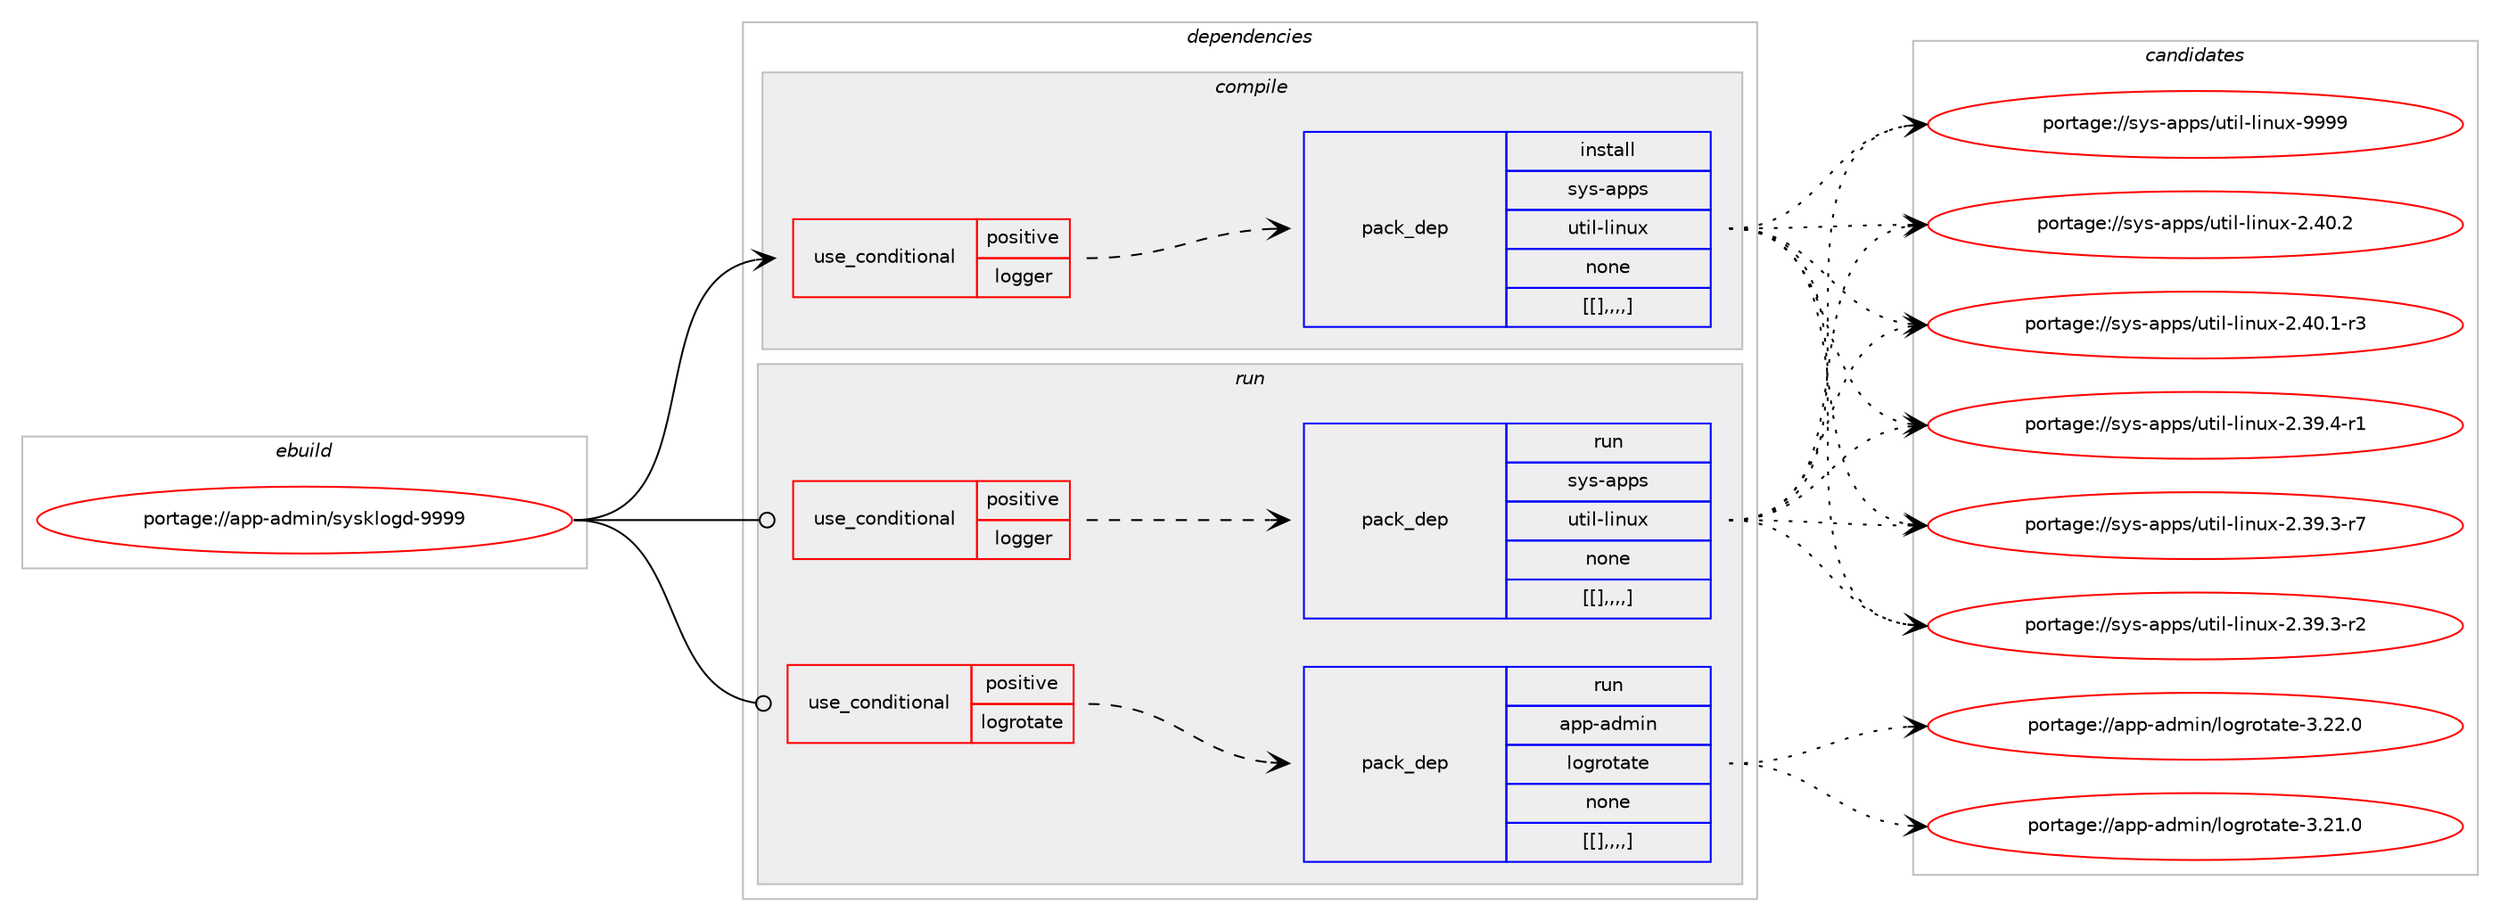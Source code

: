 digraph prolog {

# *************
# Graph options
# *************

newrank=true;
concentrate=true;
compound=true;
graph [rankdir=LR,fontname=Helvetica,fontsize=10,ranksep=1.5];#, ranksep=2.5, nodesep=0.2];
edge  [arrowhead=vee];
node  [fontname=Helvetica,fontsize=10];

# **********
# The ebuild
# **********

subgraph cluster_leftcol {
color=gray;
label=<<i>ebuild</i>>;
id [label="portage://app-admin/sysklogd-9999", color=red, width=4, href="../app-admin/sysklogd-9999.svg"];
}

# ****************
# The dependencies
# ****************

subgraph cluster_midcol {
color=gray;
label=<<i>dependencies</i>>;
subgraph cluster_compile {
fillcolor="#eeeeee";
style=filled;
label=<<i>compile</i>>;
subgraph cond1508 {
dependency5657 [label=<<TABLE BORDER="0" CELLBORDER="1" CELLSPACING="0" CELLPADDING="4"><TR><TD ROWSPAN="3" CELLPADDING="10">use_conditional</TD></TR><TR><TD>positive</TD></TR><TR><TD>logger</TD></TR></TABLE>>, shape=none, color=red];
subgraph pack4130 {
dependency5658 [label=<<TABLE BORDER="0" CELLBORDER="1" CELLSPACING="0" CELLPADDING="4" WIDTH="220"><TR><TD ROWSPAN="6" CELLPADDING="30">pack_dep</TD></TR><TR><TD WIDTH="110">install</TD></TR><TR><TD>sys-apps</TD></TR><TR><TD>util-linux</TD></TR><TR><TD>none</TD></TR><TR><TD>[[],,,,]</TD></TR></TABLE>>, shape=none, color=blue];
}
dependency5657:e -> dependency5658:w [weight=20,style="dashed",arrowhead="vee"];
}
id:e -> dependency5657:w [weight=20,style="solid",arrowhead="vee"];
}
subgraph cluster_compileandrun {
fillcolor="#eeeeee";
style=filled;
label=<<i>compile and run</i>>;
}
subgraph cluster_run {
fillcolor="#eeeeee";
style=filled;
label=<<i>run</i>>;
subgraph cond1509 {
dependency5659 [label=<<TABLE BORDER="0" CELLBORDER="1" CELLSPACING="0" CELLPADDING="4"><TR><TD ROWSPAN="3" CELLPADDING="10">use_conditional</TD></TR><TR><TD>positive</TD></TR><TR><TD>logger</TD></TR></TABLE>>, shape=none, color=red];
subgraph pack4131 {
dependency5660 [label=<<TABLE BORDER="0" CELLBORDER="1" CELLSPACING="0" CELLPADDING="4" WIDTH="220"><TR><TD ROWSPAN="6" CELLPADDING="30">pack_dep</TD></TR><TR><TD WIDTH="110">run</TD></TR><TR><TD>sys-apps</TD></TR><TR><TD>util-linux</TD></TR><TR><TD>none</TD></TR><TR><TD>[[],,,,]</TD></TR></TABLE>>, shape=none, color=blue];
}
dependency5659:e -> dependency5660:w [weight=20,style="dashed",arrowhead="vee"];
}
id:e -> dependency5659:w [weight=20,style="solid",arrowhead="odot"];
subgraph cond1510 {
dependency5661 [label=<<TABLE BORDER="0" CELLBORDER="1" CELLSPACING="0" CELLPADDING="4"><TR><TD ROWSPAN="3" CELLPADDING="10">use_conditional</TD></TR><TR><TD>positive</TD></TR><TR><TD>logrotate</TD></TR></TABLE>>, shape=none, color=red];
subgraph pack4132 {
dependency5662 [label=<<TABLE BORDER="0" CELLBORDER="1" CELLSPACING="0" CELLPADDING="4" WIDTH="220"><TR><TD ROWSPAN="6" CELLPADDING="30">pack_dep</TD></TR><TR><TD WIDTH="110">run</TD></TR><TR><TD>app-admin</TD></TR><TR><TD>logrotate</TD></TR><TR><TD>none</TD></TR><TR><TD>[[],,,,]</TD></TR></TABLE>>, shape=none, color=blue];
}
dependency5661:e -> dependency5662:w [weight=20,style="dashed",arrowhead="vee"];
}
id:e -> dependency5661:w [weight=20,style="solid",arrowhead="odot"];
}
}

# **************
# The candidates
# **************

subgraph cluster_choices {
rank=same;
color=gray;
label=<<i>candidates</i>>;

subgraph choice4130 {
color=black;
nodesep=1;
choice115121115459711211211547117116105108451081051101171204557575757 [label="portage://sys-apps/util-linux-9999", color=red, width=4,href="../sys-apps/util-linux-9999.svg"];
choice1151211154597112112115471171161051084510810511011712045504652484650 [label="portage://sys-apps/util-linux-2.40.2", color=red, width=4,href="../sys-apps/util-linux-2.40.2.svg"];
choice11512111545971121121154711711610510845108105110117120455046524846494511451 [label="portage://sys-apps/util-linux-2.40.1-r3", color=red, width=4,href="../sys-apps/util-linux-2.40.1-r3.svg"];
choice11512111545971121121154711711610510845108105110117120455046515746524511449 [label="portage://sys-apps/util-linux-2.39.4-r1", color=red, width=4,href="../sys-apps/util-linux-2.39.4-r1.svg"];
choice11512111545971121121154711711610510845108105110117120455046515746514511455 [label="portage://sys-apps/util-linux-2.39.3-r7", color=red, width=4,href="../sys-apps/util-linux-2.39.3-r7.svg"];
choice11512111545971121121154711711610510845108105110117120455046515746514511450 [label="portage://sys-apps/util-linux-2.39.3-r2", color=red, width=4,href="../sys-apps/util-linux-2.39.3-r2.svg"];
dependency5658:e -> choice115121115459711211211547117116105108451081051101171204557575757:w [style=dotted,weight="100"];
dependency5658:e -> choice1151211154597112112115471171161051084510810511011712045504652484650:w [style=dotted,weight="100"];
dependency5658:e -> choice11512111545971121121154711711610510845108105110117120455046524846494511451:w [style=dotted,weight="100"];
dependency5658:e -> choice11512111545971121121154711711610510845108105110117120455046515746524511449:w [style=dotted,weight="100"];
dependency5658:e -> choice11512111545971121121154711711610510845108105110117120455046515746514511455:w [style=dotted,weight="100"];
dependency5658:e -> choice11512111545971121121154711711610510845108105110117120455046515746514511450:w [style=dotted,weight="100"];
}
subgraph choice4131 {
color=black;
nodesep=1;
choice115121115459711211211547117116105108451081051101171204557575757 [label="portage://sys-apps/util-linux-9999", color=red, width=4,href="../sys-apps/util-linux-9999.svg"];
choice1151211154597112112115471171161051084510810511011712045504652484650 [label="portage://sys-apps/util-linux-2.40.2", color=red, width=4,href="../sys-apps/util-linux-2.40.2.svg"];
choice11512111545971121121154711711610510845108105110117120455046524846494511451 [label="portage://sys-apps/util-linux-2.40.1-r3", color=red, width=4,href="../sys-apps/util-linux-2.40.1-r3.svg"];
choice11512111545971121121154711711610510845108105110117120455046515746524511449 [label="portage://sys-apps/util-linux-2.39.4-r1", color=red, width=4,href="../sys-apps/util-linux-2.39.4-r1.svg"];
choice11512111545971121121154711711610510845108105110117120455046515746514511455 [label="portage://sys-apps/util-linux-2.39.3-r7", color=red, width=4,href="../sys-apps/util-linux-2.39.3-r7.svg"];
choice11512111545971121121154711711610510845108105110117120455046515746514511450 [label="portage://sys-apps/util-linux-2.39.3-r2", color=red, width=4,href="../sys-apps/util-linux-2.39.3-r2.svg"];
dependency5660:e -> choice115121115459711211211547117116105108451081051101171204557575757:w [style=dotted,weight="100"];
dependency5660:e -> choice1151211154597112112115471171161051084510810511011712045504652484650:w [style=dotted,weight="100"];
dependency5660:e -> choice11512111545971121121154711711610510845108105110117120455046524846494511451:w [style=dotted,weight="100"];
dependency5660:e -> choice11512111545971121121154711711610510845108105110117120455046515746524511449:w [style=dotted,weight="100"];
dependency5660:e -> choice11512111545971121121154711711610510845108105110117120455046515746514511455:w [style=dotted,weight="100"];
dependency5660:e -> choice11512111545971121121154711711610510845108105110117120455046515746514511450:w [style=dotted,weight="100"];
}
subgraph choice4132 {
color=black;
nodesep=1;
choice971121124597100109105110471081111031141111169711610145514650504648 [label="portage://app-admin/logrotate-3.22.0", color=red, width=4,href="../app-admin/logrotate-3.22.0.svg"];
choice971121124597100109105110471081111031141111169711610145514650494648 [label="portage://app-admin/logrotate-3.21.0", color=red, width=4,href="../app-admin/logrotate-3.21.0.svg"];
dependency5662:e -> choice971121124597100109105110471081111031141111169711610145514650504648:w [style=dotted,weight="100"];
dependency5662:e -> choice971121124597100109105110471081111031141111169711610145514650494648:w [style=dotted,weight="100"];
}
}

}
